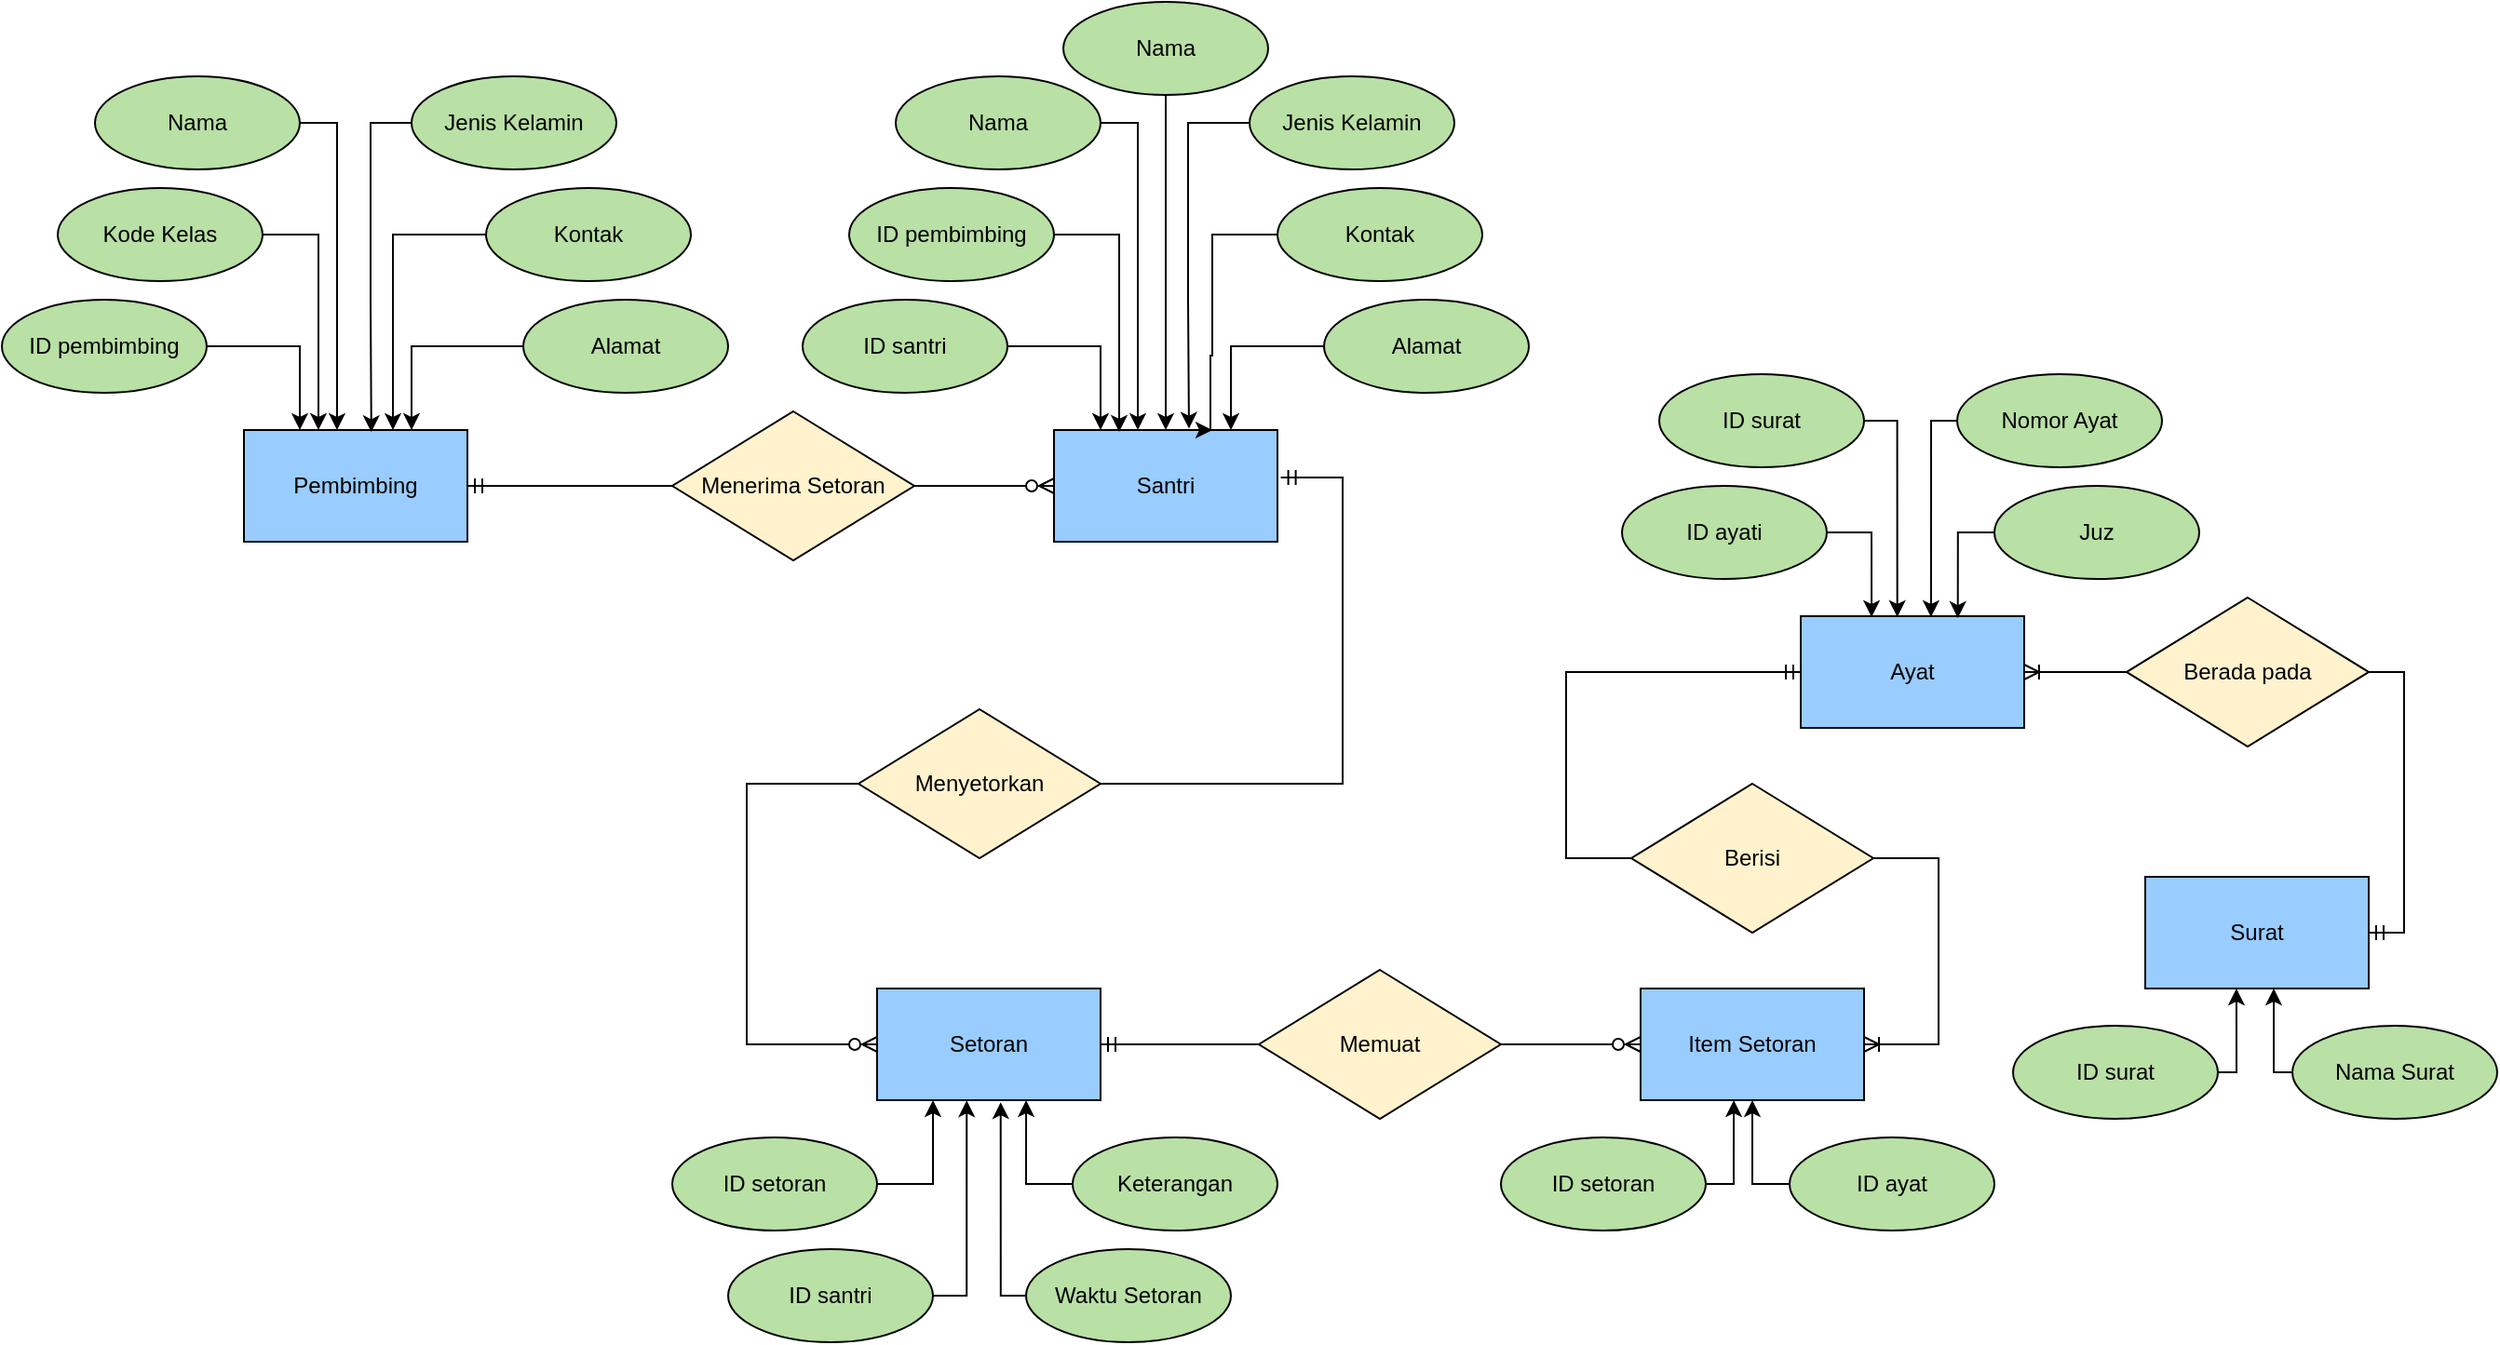 <mxfile version="20.0.1" type="github">
  <diagram id="sCAbLjGPMe6iRs3PfZDn" name="Page-1">
    <mxGraphModel dx="2595" dy="1203" grid="1" gridSize="10" guides="1" tooltips="1" connect="1" arrows="1" fold="1" page="1" pageScale="1" pageWidth="827" pageHeight="1169" math="0" shadow="0">
      <root>
        <mxCell id="0" />
        <mxCell id="1" parent="0" />
        <mxCell id="i2tNPv83OjAkMCDNKR-X-139" value="" style="edgeStyle=orthogonalEdgeStyle;fontSize=12;html=1;endArrow=ERzeroToMany;endFill=1;rounded=0;exitX=0;exitY=0.5;exitDx=0;exitDy=0;entryX=0;entryY=0.5;entryDx=0;entryDy=0;" parent="1" source="i2tNPv83OjAkMCDNKR-X-77" edge="1" target="i2tNPv83OjAkMCDNKR-X-58">
          <mxGeometry width="100" height="100" relative="1" as="geometry">
            <mxPoint x="500" y="430" as="sourcePoint" />
            <mxPoint x="510" y="490" as="targetPoint" />
            <Array as="points">
              <mxPoint x="440" y="420" />
              <mxPoint x="440" y="560" />
            </Array>
          </mxGeometry>
        </mxCell>
        <mxCell id="i2tNPv83OjAkMCDNKR-X-2" value="Pembimbing" style="rounded=0;whiteSpace=wrap;html=1;fillColor=#99CCFF;" parent="1" vertex="1">
          <mxGeometry x="170" y="230" width="120" height="60" as="geometry" />
        </mxCell>
        <mxCell id="I7K3LM8rK5Hawv72wFrH-2" style="edgeStyle=orthogonalEdgeStyle;rounded=0;orthogonalLoop=1;jettySize=auto;html=1;" edge="1" parent="1" source="i2tNPv83OjAkMCDNKR-X-7">
          <mxGeometry relative="1" as="geometry">
            <mxPoint x="220" y="230" as="targetPoint" />
            <Array as="points">
              <mxPoint x="220" y="65" />
              <mxPoint x="220" y="230" />
            </Array>
          </mxGeometry>
        </mxCell>
        <mxCell id="i2tNPv83OjAkMCDNKR-X-7" value="Nama" style="ellipse;whiteSpace=wrap;html=1;fillColor=#B9E0A5;" parent="1" vertex="1">
          <mxGeometry x="90" y="40" width="110" height="50" as="geometry" />
        </mxCell>
        <mxCell id="i2tNPv83OjAkMCDNKR-X-28" style="edgeStyle=orthogonalEdgeStyle;rounded=0;orthogonalLoop=1;jettySize=auto;html=1;exitX=1;exitY=0.5;exitDx=0;exitDy=0;" parent="1" source="i2tNPv83OjAkMCDNKR-X-8" edge="1">
          <mxGeometry relative="1" as="geometry">
            <mxPoint x="200" y="230" as="targetPoint" />
            <Array as="points">
              <mxPoint x="200" y="185" />
              <mxPoint x="200" y="230" />
            </Array>
          </mxGeometry>
        </mxCell>
        <mxCell id="i2tNPv83OjAkMCDNKR-X-8" value="ID pembimbing" style="ellipse;whiteSpace=wrap;html=1;fillColor=#B9E0A5;" parent="1" vertex="1">
          <mxGeometry x="40" y="160" width="110" height="50" as="geometry" />
        </mxCell>
        <mxCell id="I7K3LM8rK5Hawv72wFrH-3" style="edgeStyle=orthogonalEdgeStyle;rounded=0;orthogonalLoop=1;jettySize=auto;html=1;entryX=0.57;entryY=0.019;entryDx=0;entryDy=0;entryPerimeter=0;" edge="1" parent="1" source="i2tNPv83OjAkMCDNKR-X-9" target="i2tNPv83OjAkMCDNKR-X-2">
          <mxGeometry relative="1" as="geometry">
            <Array as="points">
              <mxPoint x="238" y="65" />
              <mxPoint x="238" y="160" />
            </Array>
          </mxGeometry>
        </mxCell>
        <mxCell id="i2tNPv83OjAkMCDNKR-X-9" value="Jenis Kelamin" style="ellipse;whiteSpace=wrap;html=1;fillColor=#B9E0A5;" parent="1" vertex="1">
          <mxGeometry x="260" y="40" width="110" height="50" as="geometry" />
        </mxCell>
        <mxCell id="I7K3LM8rK5Hawv72wFrH-1" style="edgeStyle=orthogonalEdgeStyle;rounded=0;orthogonalLoop=1;jettySize=auto;html=1;" edge="1" parent="1" source="i2tNPv83OjAkMCDNKR-X-10">
          <mxGeometry relative="1" as="geometry">
            <mxPoint x="250" y="230" as="targetPoint" />
            <Array as="points">
              <mxPoint x="250" y="125" />
              <mxPoint x="250" y="230" />
            </Array>
          </mxGeometry>
        </mxCell>
        <mxCell id="i2tNPv83OjAkMCDNKR-X-10" value="Kontak" style="ellipse;whiteSpace=wrap;html=1;fillColor=#B9E0A5;" parent="1" vertex="1">
          <mxGeometry x="300" y="100" width="110" height="50" as="geometry" />
        </mxCell>
        <mxCell id="i2tNPv83OjAkMCDNKR-X-33" style="edgeStyle=orthogonalEdgeStyle;rounded=0;orthogonalLoop=1;jettySize=auto;html=1;exitX=0;exitY=0.5;exitDx=0;exitDy=0;" parent="1" source="i2tNPv83OjAkMCDNKR-X-11" edge="1">
          <mxGeometry relative="1" as="geometry">
            <mxPoint x="260" y="230" as="targetPoint" />
            <Array as="points">
              <mxPoint x="260" y="185" />
              <mxPoint x="260" y="230" />
            </Array>
          </mxGeometry>
        </mxCell>
        <mxCell id="i2tNPv83OjAkMCDNKR-X-11" value="Alamat" style="ellipse;whiteSpace=wrap;html=1;fillColor=#B9E0A5;" parent="1" vertex="1">
          <mxGeometry x="320" y="160" width="110" height="50" as="geometry" />
        </mxCell>
        <mxCell id="i2tNPv83OjAkMCDNKR-X-41" style="edgeStyle=orthogonalEdgeStyle;rounded=0;orthogonalLoop=1;jettySize=auto;html=1;exitX=1;exitY=0.5;exitDx=0;exitDy=0;" parent="1" source="i2tNPv83OjAkMCDNKR-X-35" edge="1">
          <mxGeometry relative="1" as="geometry">
            <mxPoint x="210" y="230" as="targetPoint" />
            <Array as="points">
              <mxPoint x="210" y="125" />
              <mxPoint x="210" y="230" />
            </Array>
          </mxGeometry>
        </mxCell>
        <mxCell id="i2tNPv83OjAkMCDNKR-X-35" value="Kode Kelas" style="ellipse;whiteSpace=wrap;html=1;fillColor=#B9E0A5;" parent="1" vertex="1">
          <mxGeometry x="70" y="100" width="110" height="50" as="geometry" />
        </mxCell>
        <mxCell id="i2tNPv83OjAkMCDNKR-X-42" value="Santri" style="rounded=0;whiteSpace=wrap;html=1;fillColor=#99CCFF;" parent="1" vertex="1">
          <mxGeometry x="605" y="230" width="120" height="60" as="geometry" />
        </mxCell>
        <mxCell id="I7K3LM8rK5Hawv72wFrH-6" style="edgeStyle=orthogonalEdgeStyle;rounded=0;orthogonalLoop=1;jettySize=auto;html=1;" edge="1" parent="1" source="i2tNPv83OjAkMCDNKR-X-44">
          <mxGeometry relative="1" as="geometry">
            <mxPoint x="650" y="230" as="targetPoint" />
            <Array as="points">
              <mxPoint x="650" y="65" />
              <mxPoint x="650" y="230" />
            </Array>
          </mxGeometry>
        </mxCell>
        <mxCell id="i2tNPv83OjAkMCDNKR-X-44" value="Nama" style="ellipse;whiteSpace=wrap;html=1;fillColor=#B9E0A5;" parent="1" vertex="1">
          <mxGeometry x="520" y="40" width="110" height="50" as="geometry" />
        </mxCell>
        <mxCell id="i2tNPv83OjAkMCDNKR-X-45" style="edgeStyle=orthogonalEdgeStyle;rounded=0;orthogonalLoop=1;jettySize=auto;html=1;" parent="1" source="i2tNPv83OjAkMCDNKR-X-46" edge="1">
          <mxGeometry relative="1" as="geometry">
            <mxPoint x="630" y="230" as="targetPoint" />
            <Array as="points">
              <mxPoint x="630" y="185" />
              <mxPoint x="630" y="230" />
            </Array>
          </mxGeometry>
        </mxCell>
        <mxCell id="i2tNPv83OjAkMCDNKR-X-46" value="ID santri" style="ellipse;whiteSpace=wrap;html=1;fillColor=#B9E0A5;" parent="1" vertex="1">
          <mxGeometry x="470" y="160" width="110" height="50" as="geometry" />
        </mxCell>
        <mxCell id="I7K3LM8rK5Hawv72wFrH-7" style="edgeStyle=orthogonalEdgeStyle;rounded=0;orthogonalLoop=1;jettySize=auto;html=1;entryX=0.604;entryY=-0.012;entryDx=0;entryDy=0;entryPerimeter=0;" edge="1" parent="1" source="i2tNPv83OjAkMCDNKR-X-48" target="i2tNPv83OjAkMCDNKR-X-42">
          <mxGeometry relative="1" as="geometry">
            <Array as="points">
              <mxPoint x="677" y="65" />
              <mxPoint x="677" y="160" />
            </Array>
          </mxGeometry>
        </mxCell>
        <mxCell id="i2tNPv83OjAkMCDNKR-X-48" value="Jenis Kelamin" style="ellipse;whiteSpace=wrap;html=1;fillColor=#B9E0A5;" parent="1" vertex="1">
          <mxGeometry x="710" y="40" width="110" height="50" as="geometry" />
        </mxCell>
        <mxCell id="I7K3LM8rK5Hawv72wFrH-8" style="edgeStyle=orthogonalEdgeStyle;rounded=0;orthogonalLoop=1;jettySize=auto;html=1;" edge="1" parent="1" source="i2tNPv83OjAkMCDNKR-X-50">
          <mxGeometry relative="1" as="geometry">
            <mxPoint x="690" y="230" as="targetPoint" />
            <Array as="points">
              <mxPoint x="690" y="125" />
              <mxPoint x="690" y="190" />
              <mxPoint x="689" y="190" />
            </Array>
          </mxGeometry>
        </mxCell>
        <mxCell id="i2tNPv83OjAkMCDNKR-X-50" value="Kontak" style="ellipse;whiteSpace=wrap;html=1;fillColor=#B9E0A5;" parent="1" vertex="1">
          <mxGeometry x="725" y="100" width="110" height="50" as="geometry" />
        </mxCell>
        <mxCell id="i2tNPv83OjAkMCDNKR-X-51" style="edgeStyle=orthogonalEdgeStyle;rounded=0;orthogonalLoop=1;jettySize=auto;html=1;exitX=0;exitY=0.5;exitDx=0;exitDy=0;" parent="1" source="i2tNPv83OjAkMCDNKR-X-52" edge="1">
          <mxGeometry relative="1" as="geometry">
            <mxPoint x="700" y="230" as="targetPoint" />
            <Array as="points">
              <mxPoint x="700" y="185" />
              <mxPoint x="700" y="230" />
            </Array>
          </mxGeometry>
        </mxCell>
        <mxCell id="i2tNPv83OjAkMCDNKR-X-52" value="Alamat" style="ellipse;whiteSpace=wrap;html=1;fillColor=#B9E0A5;" parent="1" vertex="1">
          <mxGeometry x="750" y="160" width="110" height="50" as="geometry" />
        </mxCell>
        <mxCell id="i2tNPv83OjAkMCDNKR-X-53" style="edgeStyle=orthogonalEdgeStyle;rounded=0;orthogonalLoop=1;jettySize=auto;html=1;exitX=1;exitY=0.5;exitDx=0;exitDy=0;" parent="1" source="i2tNPv83OjAkMCDNKR-X-54" edge="1">
          <mxGeometry relative="1" as="geometry">
            <mxPoint x="640" y="231" as="targetPoint" />
            <Array as="points">
              <mxPoint x="640" y="125" />
              <mxPoint x="640" y="231" />
            </Array>
          </mxGeometry>
        </mxCell>
        <mxCell id="i2tNPv83OjAkMCDNKR-X-54" value="ID pembimbing" style="ellipse;whiteSpace=wrap;html=1;fillColor=#B9E0A5;" parent="1" vertex="1">
          <mxGeometry x="495" y="100" width="110" height="50" as="geometry" />
        </mxCell>
        <mxCell id="i2tNPv83OjAkMCDNKR-X-55" value="Menerima Setoran" style="rhombus;whiteSpace=wrap;html=1;fillColor=#FFF2CC;" parent="1" vertex="1">
          <mxGeometry x="400" y="220" width="130" height="80" as="geometry" />
        </mxCell>
        <mxCell id="i2tNPv83OjAkMCDNKR-X-58" value="Setoran" style="rounded=0;whiteSpace=wrap;html=1;fillColor=#99CCFF;" parent="1" vertex="1">
          <mxGeometry x="510" y="530" width="120" height="60" as="geometry" />
        </mxCell>
        <mxCell id="I7K3LM8rK5Hawv72wFrH-12" style="edgeStyle=orthogonalEdgeStyle;rounded=0;orthogonalLoop=1;jettySize=auto;html=1;entryX=0.553;entryY=1.018;entryDx=0;entryDy=0;entryPerimeter=0;" edge="1" parent="1" source="i2tNPv83OjAkMCDNKR-X-60" target="i2tNPv83OjAkMCDNKR-X-58">
          <mxGeometry relative="1" as="geometry">
            <Array as="points">
              <mxPoint x="576" y="695" />
            </Array>
          </mxGeometry>
        </mxCell>
        <mxCell id="i2tNPv83OjAkMCDNKR-X-60" value="Waktu Setoran" style="ellipse;whiteSpace=wrap;html=1;fillColor=#B9E0A5;" parent="1" vertex="1">
          <mxGeometry x="590" y="670" width="110" height="50" as="geometry" />
        </mxCell>
        <mxCell id="I7K3LM8rK5Hawv72wFrH-9" style="edgeStyle=orthogonalEdgeStyle;rounded=0;orthogonalLoop=1;jettySize=auto;html=1;entryX=0.25;entryY=1;entryDx=0;entryDy=0;" edge="1" parent="1" source="i2tNPv83OjAkMCDNKR-X-62" target="i2tNPv83OjAkMCDNKR-X-58">
          <mxGeometry relative="1" as="geometry">
            <Array as="points">
              <mxPoint x="540" y="635" />
            </Array>
          </mxGeometry>
        </mxCell>
        <mxCell id="i2tNPv83OjAkMCDNKR-X-62" value="ID setoran" style="ellipse;whiteSpace=wrap;html=1;fillColor=#B9E0A5;" parent="1" vertex="1">
          <mxGeometry x="400" y="610" width="110" height="50" as="geometry" />
        </mxCell>
        <mxCell id="I7K3LM8rK5Hawv72wFrH-10" style="edgeStyle=orthogonalEdgeStyle;rounded=0;orthogonalLoop=1;jettySize=auto;html=1;entryX=0.667;entryY=1;entryDx=0;entryDy=0;entryPerimeter=0;" edge="1" parent="1" source="i2tNPv83OjAkMCDNKR-X-64" target="i2tNPv83OjAkMCDNKR-X-58">
          <mxGeometry relative="1" as="geometry">
            <Array as="points">
              <mxPoint x="590" y="635" />
            </Array>
          </mxGeometry>
        </mxCell>
        <mxCell id="i2tNPv83OjAkMCDNKR-X-64" value="Keterangan" style="ellipse;whiteSpace=wrap;html=1;fillColor=#B9E0A5;" parent="1" vertex="1">
          <mxGeometry x="615" y="610" width="110" height="50" as="geometry" />
        </mxCell>
        <mxCell id="I7K3LM8rK5Hawv72wFrH-11" style="edgeStyle=orthogonalEdgeStyle;rounded=0;orthogonalLoop=1;jettySize=auto;html=1;entryX=0.401;entryY=1.002;entryDx=0;entryDy=0;entryPerimeter=0;" edge="1" parent="1" source="i2tNPv83OjAkMCDNKR-X-70" target="i2tNPv83OjAkMCDNKR-X-58">
          <mxGeometry relative="1" as="geometry">
            <Array as="points">
              <mxPoint x="558" y="695" />
            </Array>
          </mxGeometry>
        </mxCell>
        <mxCell id="i2tNPv83OjAkMCDNKR-X-70" value="ID santri" style="ellipse;whiteSpace=wrap;html=1;fillColor=#B9E0A5;" parent="1" vertex="1">
          <mxGeometry x="430" y="670" width="110" height="50" as="geometry" />
        </mxCell>
        <mxCell id="i2tNPv83OjAkMCDNKR-X-77" value="Menyetorkan" style="rhombus;whiteSpace=wrap;html=1;fillColor=#FFF2CC;" parent="1" vertex="1">
          <mxGeometry x="500" y="380" width="130" height="80" as="geometry" />
        </mxCell>
        <mxCell id="i2tNPv83OjAkMCDNKR-X-81" value="Item Setoran" style="rounded=0;whiteSpace=wrap;html=1;fillColor=#99CCFF;" parent="1" vertex="1">
          <mxGeometry x="920" y="530" width="120" height="60" as="geometry" />
        </mxCell>
        <mxCell id="i2tNPv83OjAkMCDNKR-X-105" style="edgeStyle=orthogonalEdgeStyle;rounded=0;orthogonalLoop=1;jettySize=auto;html=1;exitX=0;exitY=0.5;exitDx=0;exitDy=0;entryX=0.5;entryY=1;entryDx=0;entryDy=0;" parent="1" source="i2tNPv83OjAkMCDNKR-X-83" target="i2tNPv83OjAkMCDNKR-X-81" edge="1">
          <mxGeometry relative="1" as="geometry" />
        </mxCell>
        <mxCell id="i2tNPv83OjAkMCDNKR-X-83" value="ID ayat" style="ellipse;whiteSpace=wrap;html=1;fillColor=#B9E0A5;" parent="1" vertex="1">
          <mxGeometry x="1000" y="610" width="110" height="50" as="geometry" />
        </mxCell>
        <mxCell id="i2tNPv83OjAkMCDNKR-X-104" style="edgeStyle=orthogonalEdgeStyle;rounded=0;orthogonalLoop=1;jettySize=auto;html=1;exitX=1;exitY=0.5;exitDx=0;exitDy=0;entryX=0.417;entryY=1;entryDx=0;entryDy=0;entryPerimeter=0;" parent="1" source="i2tNPv83OjAkMCDNKR-X-85" target="i2tNPv83OjAkMCDNKR-X-81" edge="1">
          <mxGeometry relative="1" as="geometry">
            <Array as="points">
              <mxPoint x="970" y="635" />
            </Array>
          </mxGeometry>
        </mxCell>
        <mxCell id="i2tNPv83OjAkMCDNKR-X-85" value="ID setoran" style="ellipse;whiteSpace=wrap;html=1;fillColor=#B9E0A5;" parent="1" vertex="1">
          <mxGeometry x="845" y="610" width="110" height="50" as="geometry" />
        </mxCell>
        <mxCell id="i2tNPv83OjAkMCDNKR-X-90" value="Ayat" style="rounded=0;whiteSpace=wrap;html=1;fillColor=#99CCFF;" parent="1" vertex="1">
          <mxGeometry x="1006" y="330" width="120" height="60" as="geometry" />
        </mxCell>
        <mxCell id="I7K3LM8rK5Hawv72wFrH-16" style="edgeStyle=orthogonalEdgeStyle;rounded=0;orthogonalLoop=1;jettySize=auto;html=1;entryX=0.583;entryY=0.008;entryDx=0;entryDy=0;entryPerimeter=0;" edge="1" parent="1" source="i2tNPv83OjAkMCDNKR-X-92" target="i2tNPv83OjAkMCDNKR-X-90">
          <mxGeometry relative="1" as="geometry">
            <Array as="points">
              <mxPoint x="1076" y="225" />
            </Array>
          </mxGeometry>
        </mxCell>
        <mxCell id="i2tNPv83OjAkMCDNKR-X-92" value="Nomor Ayat" style="ellipse;whiteSpace=wrap;html=1;fillColor=#B9E0A5;" parent="1" vertex="1">
          <mxGeometry x="1090" y="200" width="110" height="50" as="geometry" />
        </mxCell>
        <mxCell id="I7K3LM8rK5Hawv72wFrH-18" style="edgeStyle=orthogonalEdgeStyle;rounded=0;orthogonalLoop=1;jettySize=auto;html=1;entryX=0.317;entryY=0.008;entryDx=0;entryDy=0;entryPerimeter=0;" edge="1" parent="1" source="i2tNPv83OjAkMCDNKR-X-94" target="i2tNPv83OjAkMCDNKR-X-90">
          <mxGeometry relative="1" as="geometry">
            <Array as="points">
              <mxPoint x="1044" y="285" />
            </Array>
          </mxGeometry>
        </mxCell>
        <mxCell id="i2tNPv83OjAkMCDNKR-X-94" value="ID ayati" style="ellipse;whiteSpace=wrap;html=1;fillColor=#B9E0A5;" parent="1" vertex="1">
          <mxGeometry x="910" y="260" width="110" height="50" as="geometry" />
        </mxCell>
        <mxCell id="I7K3LM8rK5Hawv72wFrH-17" style="edgeStyle=orthogonalEdgeStyle;rounded=0;orthogonalLoop=1;jettySize=auto;html=1;entryX=0.703;entryY=0.017;entryDx=0;entryDy=0;entryPerimeter=0;" edge="1" parent="1" source="i2tNPv83OjAkMCDNKR-X-96" target="i2tNPv83OjAkMCDNKR-X-90">
          <mxGeometry relative="1" as="geometry">
            <Array as="points">
              <mxPoint x="1090" y="285" />
            </Array>
          </mxGeometry>
        </mxCell>
        <mxCell id="i2tNPv83OjAkMCDNKR-X-96" value="Juz" style="ellipse;whiteSpace=wrap;html=1;fillColor=#B9E0A5;" parent="1" vertex="1">
          <mxGeometry x="1110" y="260" width="110" height="50" as="geometry" />
        </mxCell>
        <mxCell id="I7K3LM8rK5Hawv72wFrH-15" style="edgeStyle=orthogonalEdgeStyle;rounded=0;orthogonalLoop=1;jettySize=auto;html=1;entryX=0.432;entryY=0.008;entryDx=0;entryDy=0;entryPerimeter=0;" edge="1" parent="1" source="i2tNPv83OjAkMCDNKR-X-102" target="i2tNPv83OjAkMCDNKR-X-90">
          <mxGeometry relative="1" as="geometry">
            <Array as="points">
              <mxPoint x="1058" y="225" />
            </Array>
          </mxGeometry>
        </mxCell>
        <mxCell id="i2tNPv83OjAkMCDNKR-X-102" value="ID surat" style="ellipse;whiteSpace=wrap;html=1;fillColor=#B9E0A5;" parent="1" vertex="1">
          <mxGeometry x="930" y="200" width="110" height="50" as="geometry" />
        </mxCell>
        <mxCell id="i2tNPv83OjAkMCDNKR-X-114" value="Surat" style="rounded=0;whiteSpace=wrap;html=1;fillColor=#99CCFF;" parent="1" vertex="1">
          <mxGeometry x="1191" y="470" width="120" height="60" as="geometry" />
        </mxCell>
        <mxCell id="I7K3LM8rK5Hawv72wFrH-14" style="edgeStyle=orthogonalEdgeStyle;rounded=0;orthogonalLoop=1;jettySize=auto;html=1;entryX=0.575;entryY=1;entryDx=0;entryDy=0;entryPerimeter=0;exitX=0;exitY=0.5;exitDx=0;exitDy=0;" edge="1" parent="1" source="i2tNPv83OjAkMCDNKR-X-116" target="i2tNPv83OjAkMCDNKR-X-114">
          <mxGeometry relative="1" as="geometry">
            <Array as="points">
              <mxPoint x="1260" y="575" />
            </Array>
          </mxGeometry>
        </mxCell>
        <mxCell id="i2tNPv83OjAkMCDNKR-X-116" value="Nama Surat" style="ellipse;whiteSpace=wrap;html=1;fillColor=#B9E0A5;" parent="1" vertex="1">
          <mxGeometry x="1270" y="550" width="110" height="50" as="geometry" />
        </mxCell>
        <mxCell id="I7K3LM8rK5Hawv72wFrH-13" style="edgeStyle=orthogonalEdgeStyle;rounded=0;orthogonalLoop=1;jettySize=auto;html=1;entryX=0.408;entryY=1;entryDx=0;entryDy=0;entryPerimeter=0;exitX=1;exitY=0.5;exitDx=0;exitDy=0;" edge="1" parent="1" source="i2tNPv83OjAkMCDNKR-X-118" target="i2tNPv83OjAkMCDNKR-X-114">
          <mxGeometry relative="1" as="geometry">
            <mxPoint x="1240" y="590" as="targetPoint" />
            <Array as="points">
              <mxPoint x="1240" y="575" />
            </Array>
          </mxGeometry>
        </mxCell>
        <mxCell id="i2tNPv83OjAkMCDNKR-X-118" value="ID surat" style="ellipse;whiteSpace=wrap;html=1;fillColor=#B9E0A5;" parent="1" vertex="1">
          <mxGeometry x="1120" y="550" width="110" height="50" as="geometry" />
        </mxCell>
        <mxCell id="i2tNPv83OjAkMCDNKR-X-120" value="Berada pada" style="rhombus;whiteSpace=wrap;html=1;fillColor=#FFF2CC;" parent="1" vertex="1">
          <mxGeometry x="1181" y="320" width="130" height="80" as="geometry" />
        </mxCell>
        <mxCell id="i2tNPv83OjAkMCDNKR-X-124" value="Memuat" style="rhombus;whiteSpace=wrap;html=1;fillColor=#FFF2CC;" parent="1" vertex="1">
          <mxGeometry x="715" y="520" width="130" height="80" as="geometry" />
        </mxCell>
        <mxCell id="i2tNPv83OjAkMCDNKR-X-133" value="" style="edgeStyle=entityRelationEdgeStyle;fontSize=12;html=1;endArrow=ERmandOne;rounded=0;entryX=1;entryY=0.5;entryDx=0;entryDy=0;exitX=0;exitY=0.5;exitDx=0;exitDy=0;" parent="1" source="i2tNPv83OjAkMCDNKR-X-55" target="i2tNPv83OjAkMCDNKR-X-2" edge="1">
          <mxGeometry width="100" height="100" relative="1" as="geometry">
            <mxPoint x="270" y="320" as="sourcePoint" />
            <mxPoint x="370" y="220" as="targetPoint" />
          </mxGeometry>
        </mxCell>
        <mxCell id="i2tNPv83OjAkMCDNKR-X-134" value="" style="edgeStyle=entityRelationEdgeStyle;fontSize=12;html=1;endArrow=ERzeroToMany;endFill=1;rounded=0;exitX=1;exitY=0.5;exitDx=0;exitDy=0;entryX=0;entryY=0.5;entryDx=0;entryDy=0;" parent="1" source="i2tNPv83OjAkMCDNKR-X-55" target="i2tNPv83OjAkMCDNKR-X-42" edge="1">
          <mxGeometry width="100" height="100" relative="1" as="geometry">
            <mxPoint x="270" y="320" as="sourcePoint" />
            <mxPoint x="370" y="220" as="targetPoint" />
          </mxGeometry>
        </mxCell>
        <mxCell id="i2tNPv83OjAkMCDNKR-X-136" value="" style="edgeStyle=orthogonalEdgeStyle;fontSize=12;html=1;endArrow=ERmandOne;rounded=0;entryX=1.015;entryY=0.425;entryDx=0;entryDy=0;entryPerimeter=0;" parent="1" source="i2tNPv83OjAkMCDNKR-X-77" target="i2tNPv83OjAkMCDNKR-X-42" edge="1">
          <mxGeometry width="100" height="100" relative="1" as="geometry">
            <mxPoint x="650" y="320" as="sourcePoint" />
            <mxPoint x="660" y="270" as="targetPoint" />
            <Array as="points">
              <mxPoint x="760" y="420" />
              <mxPoint x="760" y="255" />
            </Array>
          </mxGeometry>
        </mxCell>
        <mxCell id="i2tNPv83OjAkMCDNKR-X-140" value="" style="edgeStyle=entityRelationEdgeStyle;fontSize=12;html=1;endArrow=ERmandOne;rounded=0;entryX=1;entryY=0.5;entryDx=0;entryDy=0;exitX=0;exitY=0.5;exitDx=0;exitDy=0;" parent="1" source="i2tNPv83OjAkMCDNKR-X-124" target="i2tNPv83OjAkMCDNKR-X-58" edge="1">
          <mxGeometry width="100" height="100" relative="1" as="geometry">
            <mxPoint x="660" y="360" as="sourcePoint" />
            <mxPoint x="760" y="260" as="targetPoint" />
          </mxGeometry>
        </mxCell>
        <mxCell id="i2tNPv83OjAkMCDNKR-X-141" value="" style="edgeStyle=entityRelationEdgeStyle;fontSize=12;html=1;endArrow=ERzeroToMany;endFill=1;rounded=0;exitX=1;exitY=0.5;exitDx=0;exitDy=0;entryX=0;entryY=0.5;entryDx=0;entryDy=0;" parent="1" source="i2tNPv83OjAkMCDNKR-X-124" target="i2tNPv83OjAkMCDNKR-X-81" edge="1">
          <mxGeometry width="100" height="100" relative="1" as="geometry">
            <mxPoint x="660" y="360" as="sourcePoint" />
            <mxPoint x="760" y="260" as="targetPoint" />
          </mxGeometry>
        </mxCell>
        <mxCell id="i2tNPv83OjAkMCDNKR-X-142" value="" style="edgeStyle=orthogonalEdgeStyle;fontSize=12;html=1;endArrow=ERoneToMany;rounded=0;exitX=1;exitY=0.5;exitDx=0;exitDy=0;entryX=1;entryY=0.5;entryDx=0;entryDy=0;" parent="1" source="i2tNPv83OjAkMCDNKR-X-111" target="i2tNPv83OjAkMCDNKR-X-81" edge="1">
          <mxGeometry width="100" height="100" relative="1" as="geometry">
            <mxPoint x="970" y="360" as="sourcePoint" />
            <mxPoint x="1070" y="260" as="targetPoint" />
            <Array as="points">
              <mxPoint x="1080" y="460" />
              <mxPoint x="1080" y="560" />
            </Array>
          </mxGeometry>
        </mxCell>
        <mxCell id="i2tNPv83OjAkMCDNKR-X-143" value="" style="edgeStyle=orthogonalEdgeStyle;fontSize=12;html=1;endArrow=ERmandOne;rounded=0;exitX=0;exitY=0.5;exitDx=0;exitDy=0;entryX=0;entryY=0.5;entryDx=0;entryDy=0;" parent="1" source="i2tNPv83OjAkMCDNKR-X-111" target="i2tNPv83OjAkMCDNKR-X-90" edge="1">
          <mxGeometry width="100" height="100" relative="1" as="geometry">
            <mxPoint x="970" y="360" as="sourcePoint" />
            <mxPoint x="1070" y="260" as="targetPoint" />
            <Array as="points">
              <mxPoint x="880" y="460" />
              <mxPoint x="880" y="360" />
            </Array>
          </mxGeometry>
        </mxCell>
        <mxCell id="i2tNPv83OjAkMCDNKR-X-111" value="Berisi" style="rhombus;whiteSpace=wrap;html=1;fillColor=#FFF2CC;" parent="1" vertex="1">
          <mxGeometry x="915" y="420" width="130" height="80" as="geometry" />
        </mxCell>
        <mxCell id="i2tNPv83OjAkMCDNKR-X-144" value="" style="edgeStyle=orthogonalEdgeStyle;fontSize=12;html=1;endArrow=ERoneToMany;rounded=0;entryX=1;entryY=0.5;entryDx=0;entryDy=0;exitX=0;exitY=0.5;exitDx=0;exitDy=0;" parent="1" source="i2tNPv83OjAkMCDNKR-X-120" target="i2tNPv83OjAkMCDNKR-X-90" edge="1">
          <mxGeometry width="100" height="100" relative="1" as="geometry">
            <mxPoint x="970" y="360" as="sourcePoint" />
            <mxPoint x="1070" y="260" as="targetPoint" />
          </mxGeometry>
        </mxCell>
        <mxCell id="i2tNPv83OjAkMCDNKR-X-145" value="" style="edgeStyle=orthogonalEdgeStyle;fontSize=12;html=1;endArrow=ERmandOne;rounded=0;exitX=1;exitY=0.5;exitDx=0;exitDy=0;entryX=1;entryY=0.5;entryDx=0;entryDy=0;" parent="1" source="i2tNPv83OjAkMCDNKR-X-120" edge="1" target="i2tNPv83OjAkMCDNKR-X-114">
          <mxGeometry width="100" height="100" relative="1" as="geometry">
            <mxPoint x="970" y="360" as="sourcePoint" />
            <mxPoint x="1180" y="560" as="targetPoint" />
            <Array as="points">
              <mxPoint x="1330" y="360" />
              <mxPoint x="1330" y="500" />
            </Array>
          </mxGeometry>
        </mxCell>
        <mxCell id="I7K3LM8rK5Hawv72wFrH-5" style="edgeStyle=orthogonalEdgeStyle;rounded=0;orthogonalLoop=1;jettySize=auto;html=1;" edge="1" parent="1" source="I7K3LM8rK5Hawv72wFrH-4" target="i2tNPv83OjAkMCDNKR-X-42">
          <mxGeometry relative="1" as="geometry" />
        </mxCell>
        <mxCell id="I7K3LM8rK5Hawv72wFrH-4" value="Nama" style="ellipse;whiteSpace=wrap;html=1;fillColor=#B9E0A5;" vertex="1" parent="1">
          <mxGeometry x="610" width="110" height="50" as="geometry" />
        </mxCell>
      </root>
    </mxGraphModel>
  </diagram>
</mxfile>

